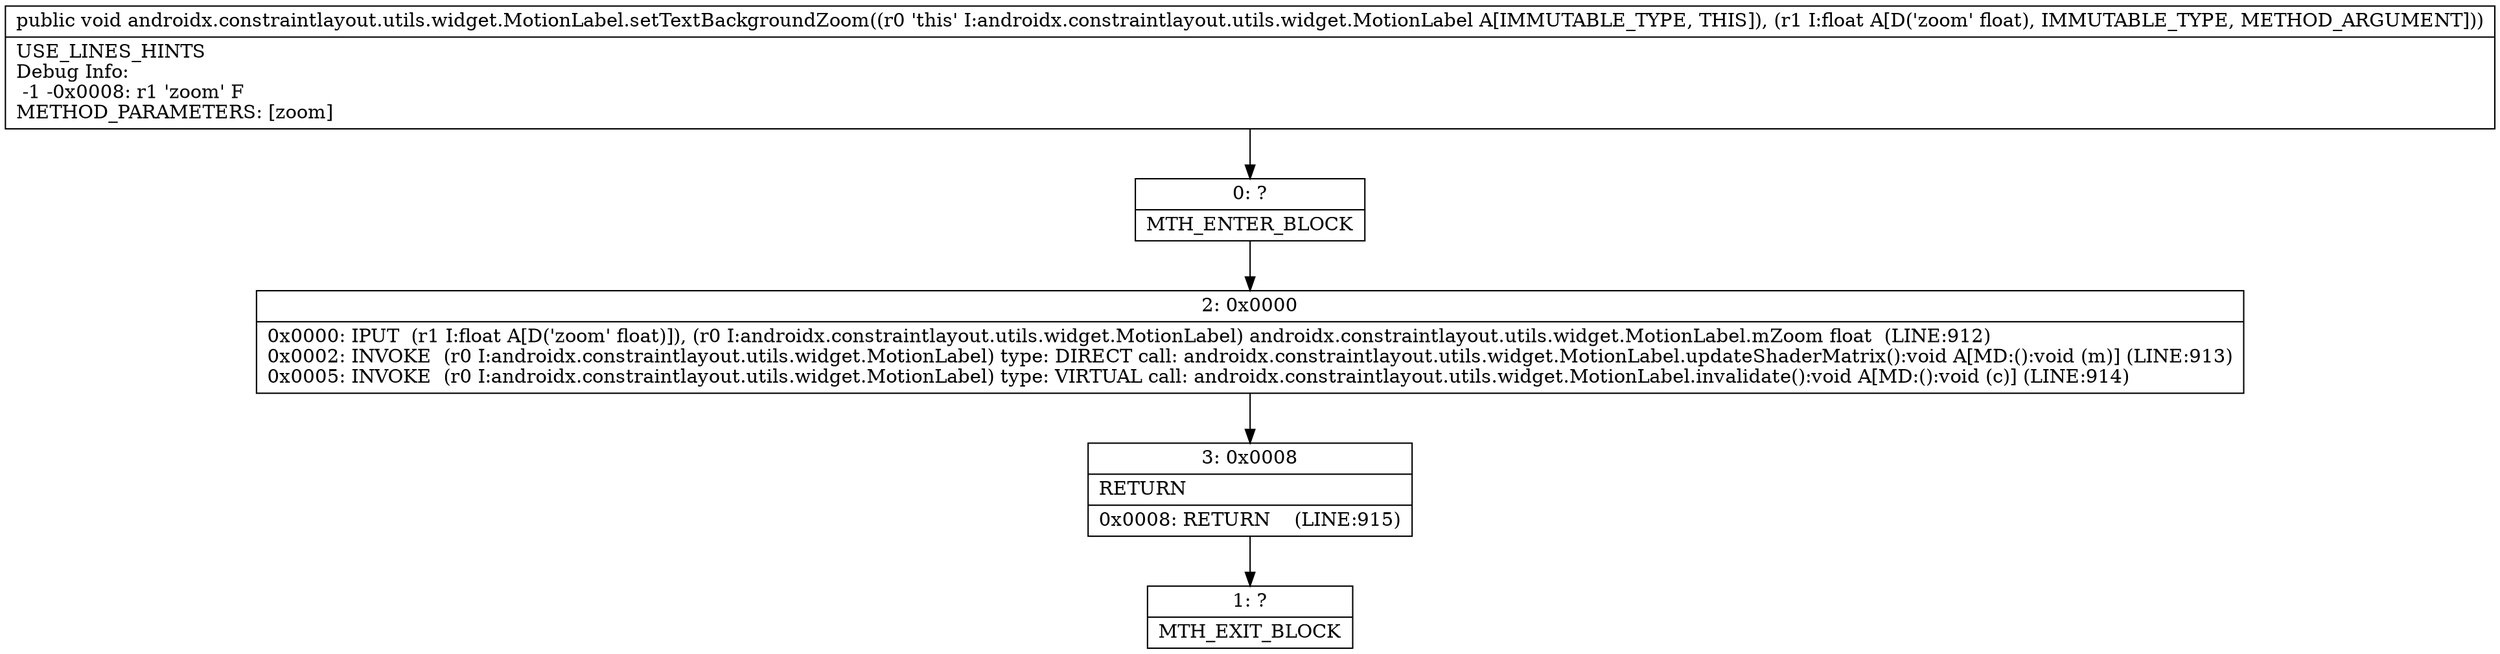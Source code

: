 digraph "CFG forandroidx.constraintlayout.utils.widget.MotionLabel.setTextBackgroundZoom(F)V" {
Node_0 [shape=record,label="{0\:\ ?|MTH_ENTER_BLOCK\l}"];
Node_2 [shape=record,label="{2\:\ 0x0000|0x0000: IPUT  (r1 I:float A[D('zoom' float)]), (r0 I:androidx.constraintlayout.utils.widget.MotionLabel) androidx.constraintlayout.utils.widget.MotionLabel.mZoom float  (LINE:912)\l0x0002: INVOKE  (r0 I:androidx.constraintlayout.utils.widget.MotionLabel) type: DIRECT call: androidx.constraintlayout.utils.widget.MotionLabel.updateShaderMatrix():void A[MD:():void (m)] (LINE:913)\l0x0005: INVOKE  (r0 I:androidx.constraintlayout.utils.widget.MotionLabel) type: VIRTUAL call: androidx.constraintlayout.utils.widget.MotionLabel.invalidate():void A[MD:():void (c)] (LINE:914)\l}"];
Node_3 [shape=record,label="{3\:\ 0x0008|RETURN\l|0x0008: RETURN    (LINE:915)\l}"];
Node_1 [shape=record,label="{1\:\ ?|MTH_EXIT_BLOCK\l}"];
MethodNode[shape=record,label="{public void androidx.constraintlayout.utils.widget.MotionLabel.setTextBackgroundZoom((r0 'this' I:androidx.constraintlayout.utils.widget.MotionLabel A[IMMUTABLE_TYPE, THIS]), (r1 I:float A[D('zoom' float), IMMUTABLE_TYPE, METHOD_ARGUMENT]))  | USE_LINES_HINTS\lDebug Info:\l  \-1 \-0x0008: r1 'zoom' F\lMETHOD_PARAMETERS: [zoom]\l}"];
MethodNode -> Node_0;Node_0 -> Node_2;
Node_2 -> Node_3;
Node_3 -> Node_1;
}

